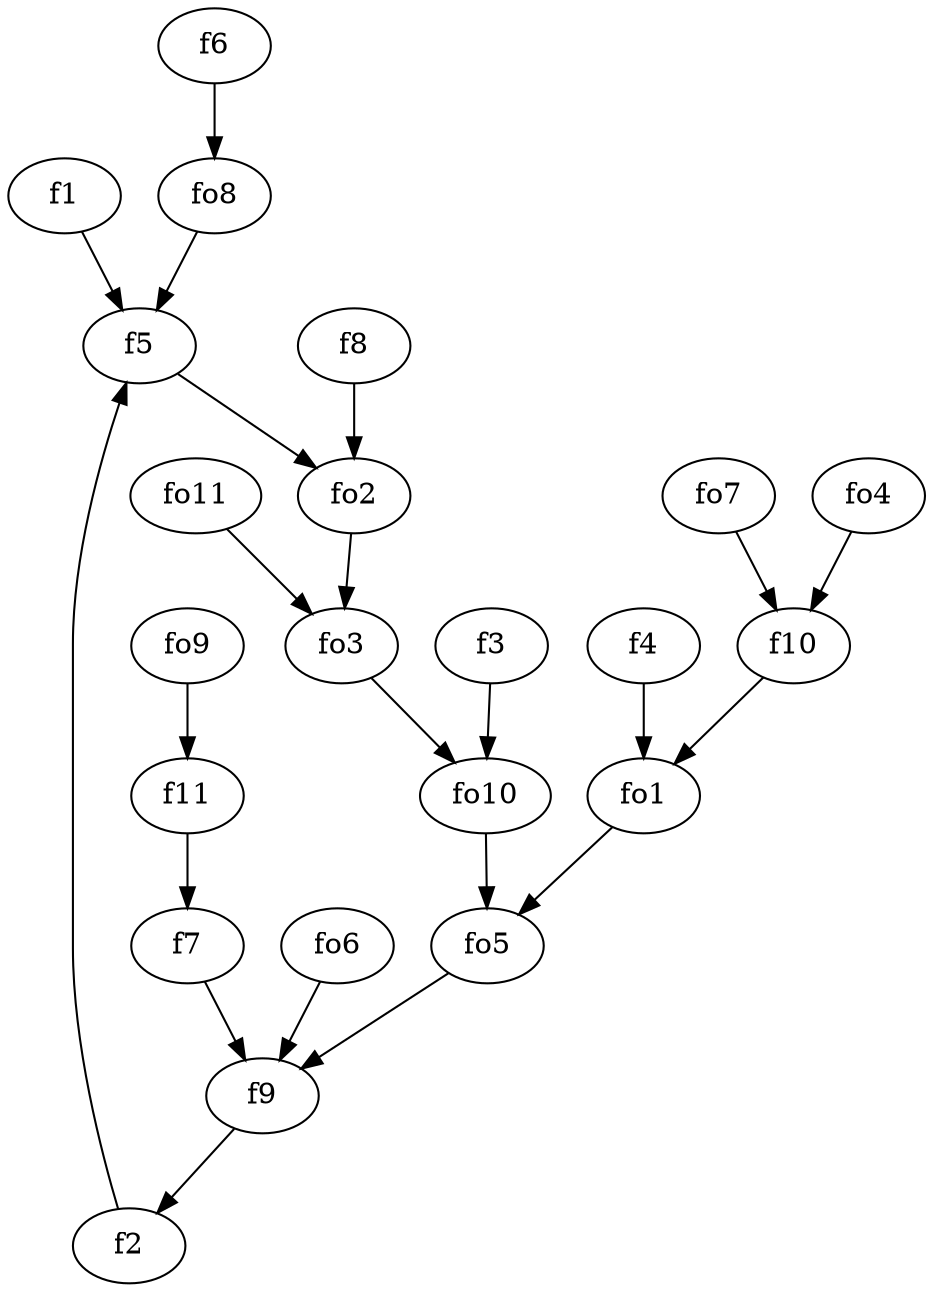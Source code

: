 strict digraph  {
f1;
f2;
f3;
f4;
f5;
f6;
f7;
f8;
f9;
f10;
f11;
fo1;
fo2;
fo3;
fo4;
fo5;
fo6;
fo7;
fo8;
fo9;
fo10;
fo11;
f1 -> f5  [weight=2];
f2 -> f5  [weight=2];
f3 -> fo10  [weight=2];
f4 -> fo1  [weight=2];
f5 -> fo2  [weight=2];
f6 -> fo8  [weight=2];
f7 -> f9  [weight=2];
f8 -> fo2  [weight=2];
f9 -> f2  [weight=2];
f10 -> fo1  [weight=2];
f11 -> f7  [weight=2];
fo1 -> fo5  [weight=2];
fo2 -> fo3  [weight=2];
fo3 -> fo10  [weight=2];
fo4 -> f10  [weight=2];
fo5 -> f9  [weight=2];
fo6 -> f9  [weight=2];
fo7 -> f10  [weight=2];
fo8 -> f5  [weight=2];
fo9 -> f11  [weight=2];
fo10 -> fo5  [weight=2];
fo11 -> fo3  [weight=2];
}
